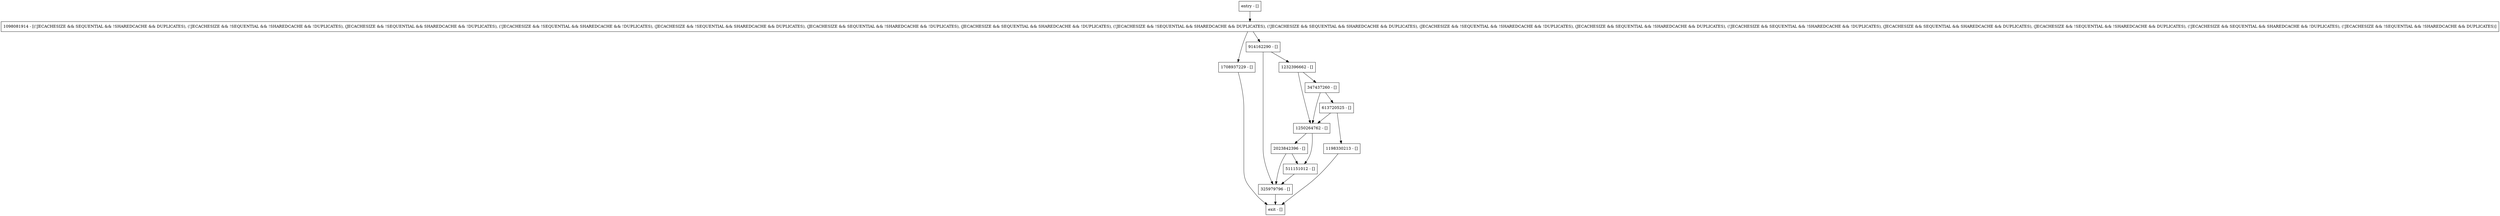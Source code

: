 digraph updateMemorySize {
node [shape=record];
1232396662 [label="1232396662 - []"];
325979796 [label="325979796 - []"];
613720525 [label="613720525 - []"];
1250264762 [label="1250264762 - []"];
1098081914 [label="1098081914 - [(!JECACHESIZE && SEQUENTIAL && !SHAREDCACHE && DUPLICATES), (!JECACHESIZE && !SEQUENTIAL && !SHAREDCACHE && !DUPLICATES), (JECACHESIZE && !SEQUENTIAL && SHAREDCACHE && !DUPLICATES), (!JECACHESIZE && !SEQUENTIAL && SHAREDCACHE && !DUPLICATES), (JECACHESIZE && !SEQUENTIAL && SHAREDCACHE && DUPLICATES), (JECACHESIZE && SEQUENTIAL && !SHAREDCACHE && !DUPLICATES), (JECACHESIZE && SEQUENTIAL && SHAREDCACHE && !DUPLICATES), (!JECACHESIZE && !SEQUENTIAL && SHAREDCACHE && DUPLICATES), (!JECACHESIZE && SEQUENTIAL && SHAREDCACHE && DUPLICATES), (JECACHESIZE && !SEQUENTIAL && !SHAREDCACHE && !DUPLICATES), (JECACHESIZE && SEQUENTIAL && !SHAREDCACHE && DUPLICATES), (!JECACHESIZE && SEQUENTIAL && !SHAREDCACHE && !DUPLICATES), (JECACHESIZE && SEQUENTIAL && SHAREDCACHE && DUPLICATES), (JECACHESIZE && !SEQUENTIAL && !SHAREDCACHE && DUPLICATES), (!JECACHESIZE && SEQUENTIAL && SHAREDCACHE && !DUPLICATES), (!JECACHESIZE && !SEQUENTIAL && !SHAREDCACHE && DUPLICATES)]"];
511151012 [label="511151012 - []"];
1708937229 [label="1708937229 - []"];
914162290 [label="914162290 - []"];
347437260 [label="347437260 - []"];
2023842396 [label="2023842396 - []"];
entry [label="entry - []"];
exit [label="exit - []"];
1198330213 [label="1198330213 - []"];
entry;
exit;
1232396662 -> 347437260;
1232396662 -> 1250264762;
325979796 -> exit;
613720525 -> 1250264762;
613720525 -> 1198330213;
1250264762 -> 2023842396;
1250264762 -> 511151012;
1098081914 -> 914162290;
1098081914 -> 1708937229;
511151012 -> 325979796;
1708937229 -> exit;
914162290 -> 1232396662;
914162290 -> 325979796;
347437260 -> 613720525;
347437260 -> 1250264762;
2023842396 -> 325979796;
2023842396 -> 511151012;
entry -> 1098081914;
1198330213 -> exit;
}
